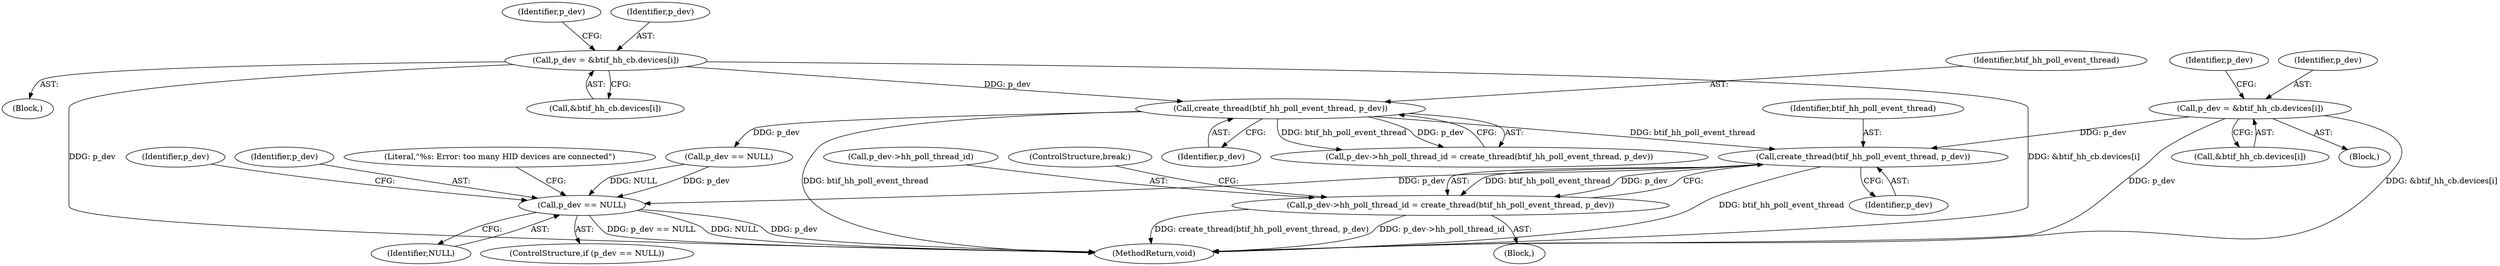 digraph "0_Android_472271b153c5dc53c28beac55480a8d8434b2d5c_7@API" {
"1000362" [label="(Call,create_thread(btif_hh_poll_event_thread, p_dev))"];
"1000253" [label="(Call,create_thread(btif_hh_poll_event_thread, p_dev))"];
"1000131" [label="(Call,p_dev = &btif_hh_cb.devices[i])"];
"1000286" [label="(Call,p_dev = &btif_hh_cb.devices[i])"];
"1000358" [label="(Call,p_dev->hh_poll_thread_id = create_thread(btif_hh_poll_event_thread, p_dev))"];
"1000367" [label="(Call,p_dev == NULL)"];
"1000255" [label="(Identifier,p_dev)"];
"1000133" [label="(Call,&btif_hh_cb.devices[i])"];
"1000143" [label="(Identifier,p_dev)"];
"1000288" [label="(Call,&btif_hh_cb.devices[i])"];
"1000254" [label="(Identifier,btif_hh_poll_event_thread)"];
"1000359" [label="(Call,p_dev->hh_poll_thread_id)"];
"1000366" [label="(ControlStructure,if (p_dev == NULL))"];
"1000285" [label="(Block,)"];
"1000372" [label="(Literal,\"%s: Error: too many HID devices are connected\")"];
"1000367" [label="(Call,p_dev == NULL)"];
"1000368" [label="(Identifier,p_dev)"];
"1000286" [label="(Call,p_dev = &btif_hh_cb.devices[i])"];
"1000296" [label="(Identifier,p_dev)"];
"1000253" [label="(Call,create_thread(btif_hh_poll_event_thread, p_dev))"];
"1000386" [label="(MethodReturn,void)"];
"1000261" [label="(Call,p_dev == NULL)"];
"1000377" [label="(Identifier,p_dev)"];
"1000369" [label="(Identifier,NULL)"];
"1000130" [label="(Block,)"];
"1000364" [label="(Identifier,p_dev)"];
"1000363" [label="(Identifier,btif_hh_poll_event_thread)"];
"1000249" [label="(Call,p_dev->hh_poll_thread_id = create_thread(btif_hh_poll_event_thread, p_dev))"];
"1000358" [label="(Call,p_dev->hh_poll_thread_id = create_thread(btif_hh_poll_event_thread, p_dev))"];
"1000346" [label="(Block,)"];
"1000362" [label="(Call,create_thread(btif_hh_poll_event_thread, p_dev))"];
"1000287" [label="(Identifier,p_dev)"];
"1000132" [label="(Identifier,p_dev)"];
"1000365" [label="(ControlStructure,break;)"];
"1000131" [label="(Call,p_dev = &btif_hh_cb.devices[i])"];
"1000362" -> "1000358"  [label="AST: "];
"1000362" -> "1000364"  [label="CFG: "];
"1000363" -> "1000362"  [label="AST: "];
"1000364" -> "1000362"  [label="AST: "];
"1000358" -> "1000362"  [label="CFG: "];
"1000362" -> "1000386"  [label="DDG: btif_hh_poll_event_thread"];
"1000362" -> "1000358"  [label="DDG: btif_hh_poll_event_thread"];
"1000362" -> "1000358"  [label="DDG: p_dev"];
"1000253" -> "1000362"  [label="DDG: btif_hh_poll_event_thread"];
"1000286" -> "1000362"  [label="DDG: p_dev"];
"1000362" -> "1000367"  [label="DDG: p_dev"];
"1000253" -> "1000249"  [label="AST: "];
"1000253" -> "1000255"  [label="CFG: "];
"1000254" -> "1000253"  [label="AST: "];
"1000255" -> "1000253"  [label="AST: "];
"1000249" -> "1000253"  [label="CFG: "];
"1000253" -> "1000386"  [label="DDG: btif_hh_poll_event_thread"];
"1000253" -> "1000249"  [label="DDG: btif_hh_poll_event_thread"];
"1000253" -> "1000249"  [label="DDG: p_dev"];
"1000131" -> "1000253"  [label="DDG: p_dev"];
"1000253" -> "1000261"  [label="DDG: p_dev"];
"1000131" -> "1000130"  [label="AST: "];
"1000131" -> "1000133"  [label="CFG: "];
"1000132" -> "1000131"  [label="AST: "];
"1000133" -> "1000131"  [label="AST: "];
"1000143" -> "1000131"  [label="CFG: "];
"1000131" -> "1000386"  [label="DDG: p_dev"];
"1000131" -> "1000386"  [label="DDG: &btif_hh_cb.devices[i]"];
"1000286" -> "1000285"  [label="AST: "];
"1000286" -> "1000288"  [label="CFG: "];
"1000287" -> "1000286"  [label="AST: "];
"1000288" -> "1000286"  [label="AST: "];
"1000296" -> "1000286"  [label="CFG: "];
"1000286" -> "1000386"  [label="DDG: p_dev"];
"1000286" -> "1000386"  [label="DDG: &btif_hh_cb.devices[i]"];
"1000358" -> "1000346"  [label="AST: "];
"1000359" -> "1000358"  [label="AST: "];
"1000365" -> "1000358"  [label="CFG: "];
"1000358" -> "1000386"  [label="DDG: create_thread(btif_hh_poll_event_thread, p_dev)"];
"1000358" -> "1000386"  [label="DDG: p_dev->hh_poll_thread_id"];
"1000367" -> "1000366"  [label="AST: "];
"1000367" -> "1000369"  [label="CFG: "];
"1000368" -> "1000367"  [label="AST: "];
"1000369" -> "1000367"  [label="AST: "];
"1000372" -> "1000367"  [label="CFG: "];
"1000377" -> "1000367"  [label="CFG: "];
"1000367" -> "1000386"  [label="DDG: NULL"];
"1000367" -> "1000386"  [label="DDG: p_dev"];
"1000367" -> "1000386"  [label="DDG: p_dev == NULL"];
"1000261" -> "1000367"  [label="DDG: p_dev"];
"1000261" -> "1000367"  [label="DDG: NULL"];
}
